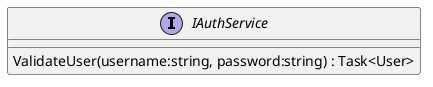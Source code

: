 @startuml
interface IAuthService {
    ValidateUser(username:string, password:string) : Task<User>
}
@enduml
